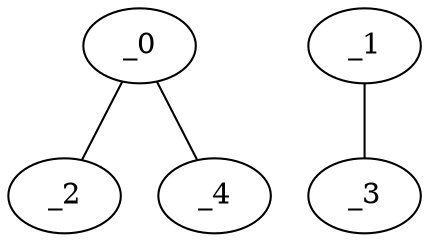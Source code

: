 graph XP1_0002 {
	_0	 [x="2.5",
		y="2.99"];
	_2	 [x="0.612762",
		y="0.443212"];
	_0 -- _2;
	_4	 [x="2.61",
		y="0.620615"];
	_0 -- _4;
	_1	 [x="0.405977",
		y="2.99148"];
	_3	 [x="2.46152",
		y="0.3946"];
	_1 -- _3;
}
